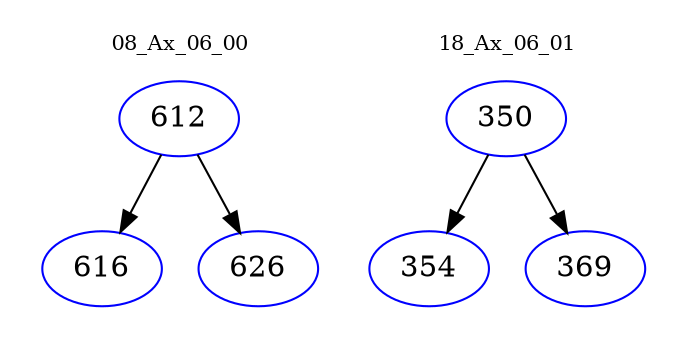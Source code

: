 digraph{
subgraph cluster_0 {
color = white
label = "08_Ax_06_00";
fontsize=10;
T0_612 [label="612", color="blue"]
T0_612 -> T0_616 [color="black"]
T0_616 [label="616", color="blue"]
T0_612 -> T0_626 [color="black"]
T0_626 [label="626", color="blue"]
}
subgraph cluster_1 {
color = white
label = "18_Ax_06_01";
fontsize=10;
T1_350 [label="350", color="blue"]
T1_350 -> T1_354 [color="black"]
T1_354 [label="354", color="blue"]
T1_350 -> T1_369 [color="black"]
T1_369 [label="369", color="blue"]
}
}
